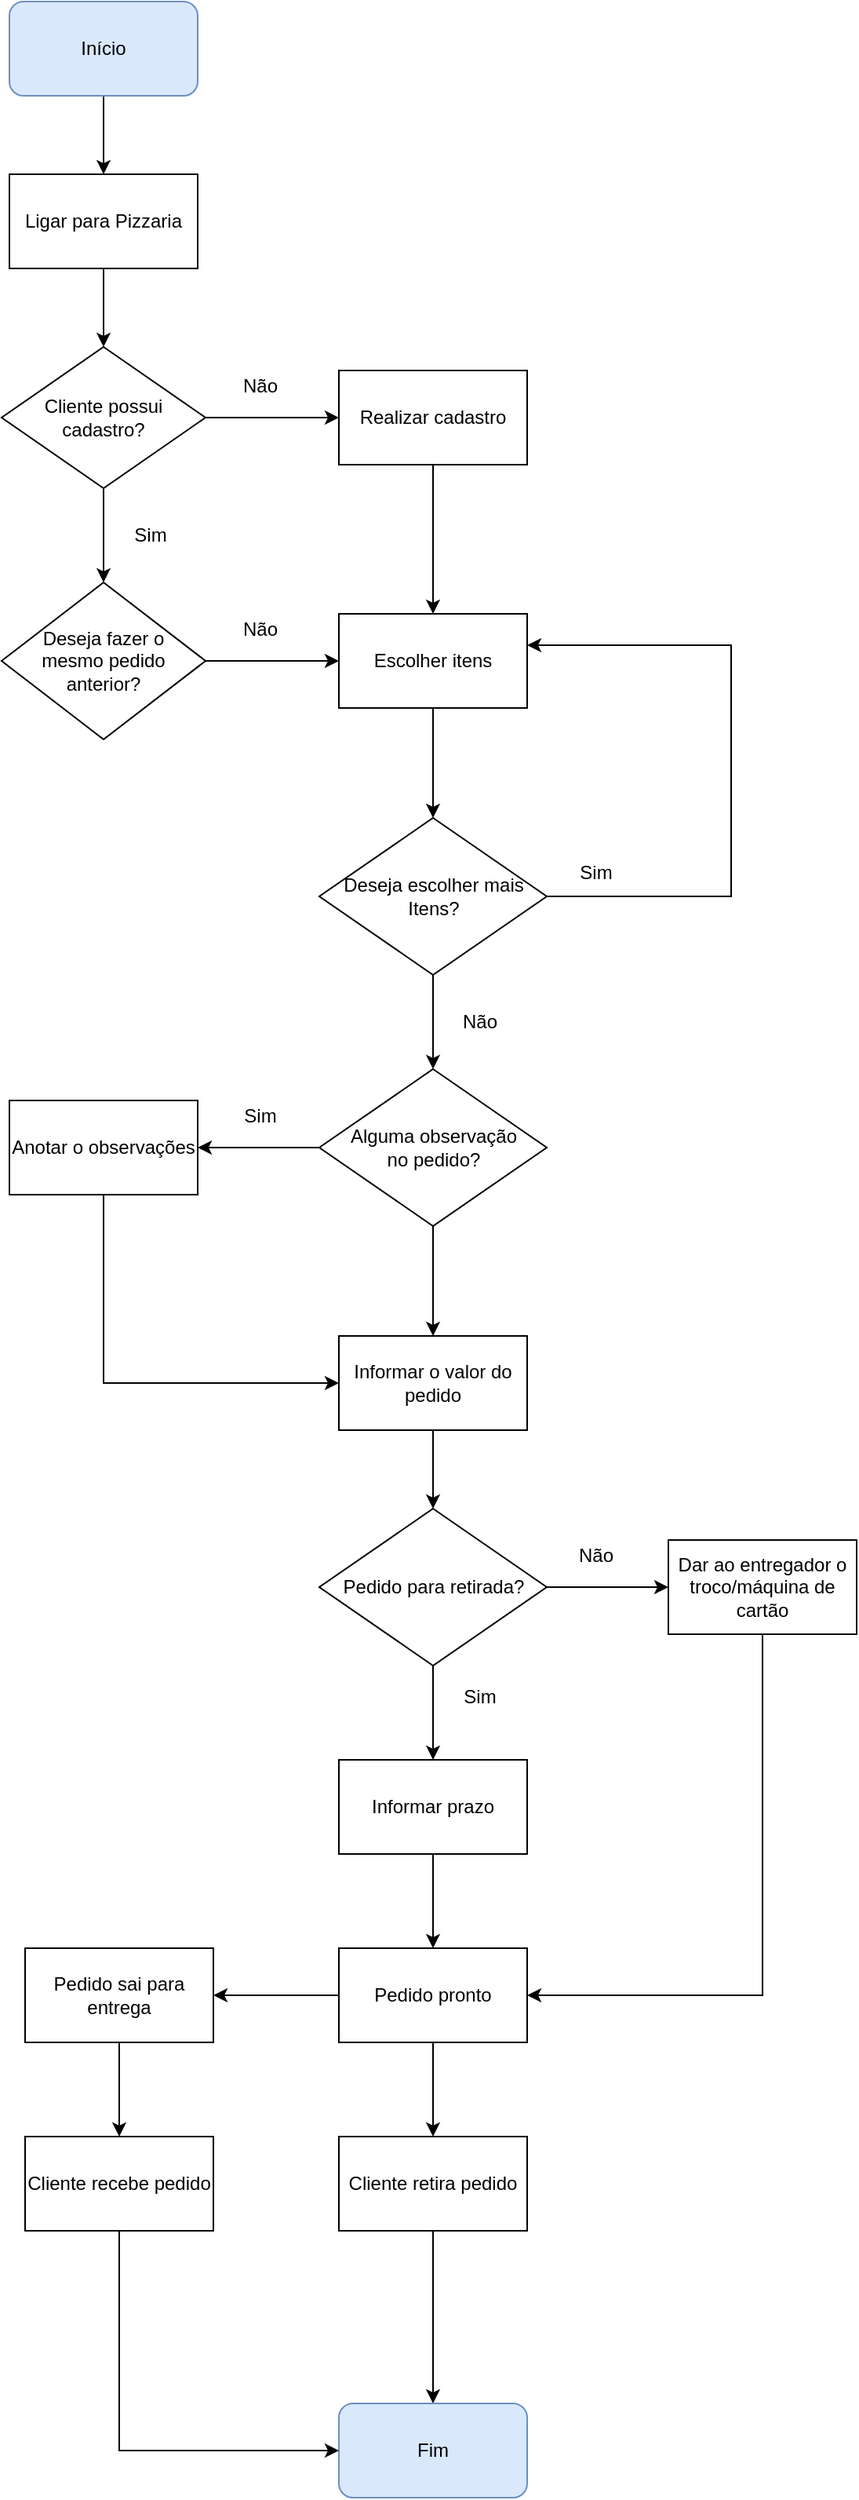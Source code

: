 <mxfile version="13.6.9" type="device"><diagram id="mW1QfLDPBDYZv5PagFSj" name="Page-1"><mxGraphModel dx="1422" dy="762" grid="1" gridSize="10" guides="1" tooltips="1" connect="1" arrows="1" fold="1" page="1" pageScale="1" pageWidth="827" pageHeight="1169" math="0" shadow="0"><root><mxCell id="0"/><mxCell id="1" parent="0"/><mxCell id="zW8cO61PgaIh1ycMSGWo-3" value="" style="edgeStyle=orthogonalEdgeStyle;rounded=0;orthogonalLoop=1;jettySize=auto;html=1;" edge="1" parent="1" source="zW8cO61PgaIh1ycMSGWo-1" target="zW8cO61PgaIh1ycMSGWo-2"><mxGeometry relative="1" as="geometry"/></mxCell><mxCell id="zW8cO61PgaIh1ycMSGWo-1" value="Início" style="rounded=1;whiteSpace=wrap;html=1;fillColor=#dae8fc;strokeColor=#6c8ebf;" vertex="1" parent="1"><mxGeometry x="40" y="40" width="120" height="60" as="geometry"/></mxCell><mxCell id="zW8cO61PgaIh1ycMSGWo-5" value="" style="edgeStyle=orthogonalEdgeStyle;rounded=0;orthogonalLoop=1;jettySize=auto;html=1;" edge="1" parent="1" source="zW8cO61PgaIh1ycMSGWo-2"><mxGeometry relative="1" as="geometry"><mxPoint x="100" y="260" as="targetPoint"/></mxGeometry></mxCell><mxCell id="zW8cO61PgaIh1ycMSGWo-2" value="Ligar para Pizzaria" style="rounded=0;whiteSpace=wrap;html=1;" vertex="1" parent="1"><mxGeometry x="40" y="150" width="120" height="60" as="geometry"/></mxCell><mxCell id="zW8cO61PgaIh1ycMSGWo-10" value="" style="edgeStyle=orthogonalEdgeStyle;rounded=0;orthogonalLoop=1;jettySize=auto;html=1;" edge="1" parent="1" source="zW8cO61PgaIh1ycMSGWo-6" target="zW8cO61PgaIh1ycMSGWo-9"><mxGeometry relative="1" as="geometry"/></mxCell><mxCell id="zW8cO61PgaIh1ycMSGWo-12" value="" style="edgeStyle=orthogonalEdgeStyle;rounded=0;orthogonalLoop=1;jettySize=auto;html=1;" edge="1" parent="1" source="zW8cO61PgaIh1ycMSGWo-6" target="zW8cO61PgaIh1ycMSGWo-11"><mxGeometry relative="1" as="geometry"/></mxCell><mxCell id="zW8cO61PgaIh1ycMSGWo-6" value="Cliente possui&lt;br&gt;cadastro?" style="rhombus;whiteSpace=wrap;html=1;" vertex="1" parent="1"><mxGeometry x="35" y="260" width="130" height="90" as="geometry"/></mxCell><mxCell id="zW8cO61PgaIh1ycMSGWo-17" value="" style="edgeStyle=orthogonalEdgeStyle;rounded=0;orthogonalLoop=1;jettySize=auto;html=1;" edge="1" parent="1" source="zW8cO61PgaIh1ycMSGWo-9" target="zW8cO61PgaIh1ycMSGWo-16"><mxGeometry relative="1" as="geometry"/></mxCell><mxCell id="zW8cO61PgaIh1ycMSGWo-9" value="Deseja fazer o&lt;br&gt;mesmo pedido&lt;br&gt;anterior?" style="rhombus;whiteSpace=wrap;html=1;" vertex="1" parent="1"><mxGeometry x="35" y="410" width="130" height="100" as="geometry"/></mxCell><mxCell id="zW8cO61PgaIh1ycMSGWo-18" value="" style="edgeStyle=orthogonalEdgeStyle;rounded=0;orthogonalLoop=1;jettySize=auto;html=1;" edge="1" parent="1" source="zW8cO61PgaIh1ycMSGWo-11" target="zW8cO61PgaIh1ycMSGWo-16"><mxGeometry relative="1" as="geometry"/></mxCell><mxCell id="zW8cO61PgaIh1ycMSGWo-11" value="Realizar cadastro" style="whiteSpace=wrap;html=1;" vertex="1" parent="1"><mxGeometry x="250" y="275" width="120" height="60" as="geometry"/></mxCell><mxCell id="zW8cO61PgaIh1ycMSGWo-13" value="Não" style="text;html=1;strokeColor=none;fillColor=none;align=center;verticalAlign=middle;whiteSpace=wrap;rounded=0;" vertex="1" parent="1"><mxGeometry x="180" y="275" width="40" height="20" as="geometry"/></mxCell><mxCell id="zW8cO61PgaIh1ycMSGWo-15" value="Sim" style="text;html=1;strokeColor=none;fillColor=none;align=center;verticalAlign=middle;whiteSpace=wrap;rounded=0;" vertex="1" parent="1"><mxGeometry x="110" y="370" width="40" height="20" as="geometry"/></mxCell><mxCell id="zW8cO61PgaIh1ycMSGWo-22" value="" style="edgeStyle=orthogonalEdgeStyle;rounded=0;orthogonalLoop=1;jettySize=auto;html=1;" edge="1" parent="1" source="zW8cO61PgaIh1ycMSGWo-16"><mxGeometry relative="1" as="geometry"><mxPoint x="310" y="560" as="targetPoint"/></mxGeometry></mxCell><mxCell id="zW8cO61PgaIh1ycMSGWo-16" value="Escolher itens" style="rounded=0;whiteSpace=wrap;html=1;" vertex="1" parent="1"><mxGeometry x="250" y="430" width="120" height="60" as="geometry"/></mxCell><mxCell id="zW8cO61PgaIh1ycMSGWo-19" value="Não" style="text;html=1;strokeColor=none;fillColor=none;align=center;verticalAlign=middle;whiteSpace=wrap;rounded=0;" vertex="1" parent="1"><mxGeometry x="180" y="430" width="40" height="20" as="geometry"/></mxCell><mxCell id="zW8cO61PgaIh1ycMSGWo-24" style="edgeStyle=orthogonalEdgeStyle;rounded=0;orthogonalLoop=1;jettySize=auto;html=1;exitX=1;exitY=0.5;exitDx=0;exitDy=0;" edge="1" parent="1" source="zW8cO61PgaIh1ycMSGWo-23" target="zW8cO61PgaIh1ycMSGWo-16"><mxGeometry relative="1" as="geometry"><mxPoint x="370" y="445" as="targetPoint"/><Array as="points"><mxPoint x="500" y="610"/><mxPoint x="500" y="450"/></Array></mxGeometry></mxCell><mxCell id="zW8cO61PgaIh1ycMSGWo-28" value="" style="edgeStyle=orthogonalEdgeStyle;rounded=0;orthogonalLoop=1;jettySize=auto;html=1;" edge="1" parent="1" source="zW8cO61PgaIh1ycMSGWo-23" target="zW8cO61PgaIh1ycMSGWo-27"><mxGeometry relative="1" as="geometry"/></mxCell><mxCell id="zW8cO61PgaIh1ycMSGWo-23" value="Deseja escolher mais Itens?" style="rhombus;whiteSpace=wrap;html=1;" vertex="1" parent="1"><mxGeometry x="237.5" y="560" width="145" height="100" as="geometry"/></mxCell><mxCell id="zW8cO61PgaIh1ycMSGWo-25" value="Sim" style="text;html=1;strokeColor=none;fillColor=none;align=center;verticalAlign=middle;whiteSpace=wrap;rounded=0;" vertex="1" parent="1"><mxGeometry x="394" y="585" width="40" height="20" as="geometry"/></mxCell><mxCell id="zW8cO61PgaIh1ycMSGWo-30" value="" style="edgeStyle=orthogonalEdgeStyle;rounded=0;orthogonalLoop=1;jettySize=auto;html=1;" edge="1" parent="1" source="zW8cO61PgaIh1ycMSGWo-27" target="zW8cO61PgaIh1ycMSGWo-29"><mxGeometry relative="1" as="geometry"/></mxCell><mxCell id="zW8cO61PgaIh1ycMSGWo-35" value="" style="edgeStyle=orthogonalEdgeStyle;rounded=0;orthogonalLoop=1;jettySize=auto;html=1;" edge="1" parent="1" source="zW8cO61PgaIh1ycMSGWo-27" target="zW8cO61PgaIh1ycMSGWo-34"><mxGeometry relative="1" as="geometry"/></mxCell><mxCell id="zW8cO61PgaIh1ycMSGWo-27" value="Alguma observação&lt;br&gt;no pedido?" style="rhombus;whiteSpace=wrap;html=1;" vertex="1" parent="1"><mxGeometry x="237.5" y="720" width="145" height="100" as="geometry"/></mxCell><mxCell id="zW8cO61PgaIh1ycMSGWo-36" style="edgeStyle=orthogonalEdgeStyle;rounded=0;orthogonalLoop=1;jettySize=auto;html=1;entryX=0;entryY=0.5;entryDx=0;entryDy=0;" edge="1" parent="1" source="zW8cO61PgaIh1ycMSGWo-29" target="zW8cO61PgaIh1ycMSGWo-34"><mxGeometry relative="1" as="geometry"><mxPoint x="100" y="970" as="targetPoint"/><Array as="points"><mxPoint x="100" y="920"/></Array></mxGeometry></mxCell><mxCell id="zW8cO61PgaIh1ycMSGWo-29" value="Anotar o observações" style="whiteSpace=wrap;html=1;" vertex="1" parent="1"><mxGeometry x="40" y="740" width="120" height="60" as="geometry"/></mxCell><mxCell id="zW8cO61PgaIh1ycMSGWo-31" value="Sim" style="text;html=1;strokeColor=none;fillColor=none;align=center;verticalAlign=middle;whiteSpace=wrap;rounded=0;" vertex="1" parent="1"><mxGeometry x="180" y="740" width="40" height="20" as="geometry"/></mxCell><mxCell id="zW8cO61PgaIh1ycMSGWo-32" value="Não" style="text;html=1;strokeColor=none;fillColor=none;align=center;verticalAlign=middle;whiteSpace=wrap;rounded=0;" vertex="1" parent="1"><mxGeometry x="320" y="680" width="40" height="20" as="geometry"/></mxCell><mxCell id="zW8cO61PgaIh1ycMSGWo-38" value="" style="edgeStyle=orthogonalEdgeStyle;rounded=0;orthogonalLoop=1;jettySize=auto;html=1;" edge="1" parent="1" source="zW8cO61PgaIh1ycMSGWo-34"><mxGeometry relative="1" as="geometry"><mxPoint x="310" y="1000" as="targetPoint"/></mxGeometry></mxCell><mxCell id="zW8cO61PgaIh1ycMSGWo-34" value="Informar o valor do pedido" style="whiteSpace=wrap;html=1;" vertex="1" parent="1"><mxGeometry x="250" y="890" width="120" height="60" as="geometry"/></mxCell><mxCell id="zW8cO61PgaIh1ycMSGWo-44" value="" style="edgeStyle=orthogonalEdgeStyle;rounded=0;orthogonalLoop=1;jettySize=auto;html=1;" edge="1" parent="1" source="zW8cO61PgaIh1ycMSGWo-42" target="zW8cO61PgaIh1ycMSGWo-43"><mxGeometry relative="1" as="geometry"/></mxCell><mxCell id="zW8cO61PgaIh1ycMSGWo-47" value="" style="edgeStyle=orthogonalEdgeStyle;rounded=0;orthogonalLoop=1;jettySize=auto;html=1;" edge="1" parent="1" source="zW8cO61PgaIh1ycMSGWo-42" target="zW8cO61PgaIh1ycMSGWo-46"><mxGeometry relative="1" as="geometry"/></mxCell><mxCell id="zW8cO61PgaIh1ycMSGWo-42" value="Pedido para retirada?" style="rhombus;whiteSpace=wrap;html=1;" vertex="1" parent="1"><mxGeometry x="237.5" y="1000" width="145" height="100" as="geometry"/></mxCell><mxCell id="zW8cO61PgaIh1ycMSGWo-54" style="edgeStyle=orthogonalEdgeStyle;rounded=0;orthogonalLoop=1;jettySize=auto;html=1;entryX=1;entryY=0.5;entryDx=0;entryDy=0;" edge="1" parent="1" source="zW8cO61PgaIh1ycMSGWo-43" target="zW8cO61PgaIh1ycMSGWo-50"><mxGeometry relative="1" as="geometry"><mxPoint x="520" y="1340" as="targetPoint"/><Array as="points"><mxPoint x="520" y="1310"/></Array></mxGeometry></mxCell><mxCell id="zW8cO61PgaIh1ycMSGWo-43" value="Dar ao entregador o troco/máquina de cartão" style="whiteSpace=wrap;html=1;" vertex="1" parent="1"><mxGeometry x="460" y="1020" width="120" height="60" as="geometry"/></mxCell><mxCell id="zW8cO61PgaIh1ycMSGWo-45" value="Não" style="text;html=1;strokeColor=none;fillColor=none;align=center;verticalAlign=middle;whiteSpace=wrap;rounded=0;" vertex="1" parent="1"><mxGeometry x="394" y="1020" width="40" height="20" as="geometry"/></mxCell><mxCell id="zW8cO61PgaIh1ycMSGWo-51" value="" style="edgeStyle=orthogonalEdgeStyle;rounded=0;orthogonalLoop=1;jettySize=auto;html=1;" edge="1" parent="1" source="zW8cO61PgaIh1ycMSGWo-46" target="zW8cO61PgaIh1ycMSGWo-50"><mxGeometry relative="1" as="geometry"/></mxCell><mxCell id="zW8cO61PgaIh1ycMSGWo-46" value="Informar prazo" style="whiteSpace=wrap;html=1;" vertex="1" parent="1"><mxGeometry x="250" y="1160" width="120" height="60" as="geometry"/></mxCell><mxCell id="zW8cO61PgaIh1ycMSGWo-49" value="Sim" style="text;html=1;strokeColor=none;fillColor=none;align=center;verticalAlign=middle;whiteSpace=wrap;rounded=0;" vertex="1" parent="1"><mxGeometry x="320" y="1110" width="40" height="20" as="geometry"/></mxCell><mxCell id="zW8cO61PgaIh1ycMSGWo-56" value="" style="edgeStyle=orthogonalEdgeStyle;rounded=0;orthogonalLoop=1;jettySize=auto;html=1;" edge="1" parent="1" source="zW8cO61PgaIh1ycMSGWo-50" target="zW8cO61PgaIh1ycMSGWo-55"><mxGeometry relative="1" as="geometry"/></mxCell><mxCell id="zW8cO61PgaIh1ycMSGWo-57" value="" style="edgeStyle=orthogonalEdgeStyle;rounded=0;orthogonalLoop=1;jettySize=auto;html=1;" edge="1" parent="1" source="zW8cO61PgaIh1ycMSGWo-50" target="zW8cO61PgaIh1ycMSGWo-52"><mxGeometry relative="1" as="geometry"/></mxCell><mxCell id="zW8cO61PgaIh1ycMSGWo-50" value="Pedido pronto" style="whiteSpace=wrap;html=1;" vertex="1" parent="1"><mxGeometry x="250" y="1280" width="120" height="60" as="geometry"/></mxCell><mxCell id="zW8cO61PgaIh1ycMSGWo-62" value="" style="edgeStyle=orthogonalEdgeStyle;rounded=0;orthogonalLoop=1;jettySize=auto;html=1;" edge="1" parent="1" source="zW8cO61PgaIh1ycMSGWo-52" target="zW8cO61PgaIh1ycMSGWo-58"><mxGeometry relative="1" as="geometry"/></mxCell><mxCell id="zW8cO61PgaIh1ycMSGWo-52" value="Cliente retira pedido" style="whiteSpace=wrap;html=1;" vertex="1" parent="1"><mxGeometry x="250" y="1400" width="120" height="60" as="geometry"/></mxCell><mxCell id="zW8cO61PgaIh1ycMSGWo-60" value="" style="edgeStyle=orthogonalEdgeStyle;rounded=0;orthogonalLoop=1;jettySize=auto;html=1;" edge="1" parent="1" source="zW8cO61PgaIh1ycMSGWo-55" target="zW8cO61PgaIh1ycMSGWo-59"><mxGeometry relative="1" as="geometry"/></mxCell><mxCell id="zW8cO61PgaIh1ycMSGWo-55" value="Pedido sai para entrega" style="whiteSpace=wrap;html=1;" vertex="1" parent="1"><mxGeometry x="50" y="1280" width="120" height="60" as="geometry"/></mxCell><mxCell id="zW8cO61PgaIh1ycMSGWo-58" value="Fim" style="rounded=1;whiteSpace=wrap;html=1;fillColor=#dae8fc;strokeColor=#6c8ebf;" vertex="1" parent="1"><mxGeometry x="250" y="1570" width="120" height="60" as="geometry"/></mxCell><mxCell id="zW8cO61PgaIh1ycMSGWo-61" style="edgeStyle=orthogonalEdgeStyle;rounded=0;orthogonalLoop=1;jettySize=auto;html=1;entryX=0;entryY=0.5;entryDx=0;entryDy=0;exitX=0.5;exitY=1;exitDx=0;exitDy=0;" edge="1" parent="1" source="zW8cO61PgaIh1ycMSGWo-59" target="zW8cO61PgaIh1ycMSGWo-58"><mxGeometry relative="1" as="geometry"/></mxCell><mxCell id="zW8cO61PgaIh1ycMSGWo-59" value="Cliente recebe pedido" style="rounded=0;whiteSpace=wrap;html=1;" vertex="1" parent="1"><mxGeometry x="50" y="1400" width="120" height="60" as="geometry"/></mxCell></root></mxGraphModel></diagram></mxfile>